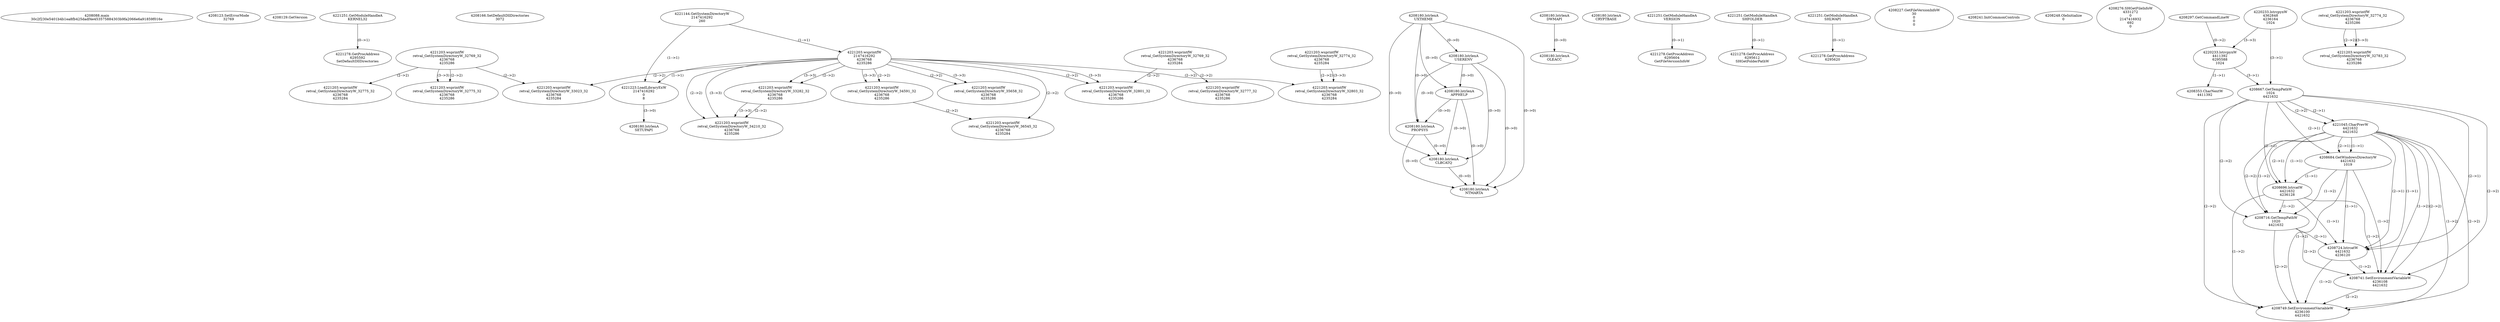 // Global SCDG with merge call
digraph {
	0 [label="4208088.main
30c2f230e5401b4b1ea8fb425dadf4e453575884303b9fa2066e6a91859f016e"]
	1 [label="4208123.SetErrorMode
32769"]
	2 [label="4208129.GetVersion
"]
	3 [label="4221251.GetModuleHandleA
KERNEL32"]
	4 [label="4221278.GetProcAddress
6295592
SetDefaultDllDirectories"]
	3 -> 4 [label="(0-->1)"]
	5 [label="4208166.SetDefaultDllDirectories
3072"]
	6 [label="4221144.GetSystemDirectoryW
2147416292
260"]
	7 [label="4221203.wsprintfW
2147416292
4236768
4235286"]
	6 -> 7 [label="(1-->1)"]
	8 [label="4221223.LoadLibraryExW
2147416292
0
8"]
	6 -> 8 [label="(1-->1)"]
	7 -> 8 [label="(1-->1)"]
	9 [label="4208180.lstrlenA
UXTHEME"]
	10 [label="4208180.lstrlenA
USERENV"]
	9 -> 10 [label="(0-->0)"]
	11 [label="4208180.lstrlenA
SETUPAPI"]
	8 -> 11 [label="(3-->0)"]
	12 [label="4208180.lstrlenA
APPHELP"]
	9 -> 12 [label="(0-->0)"]
	10 -> 12 [label="(0-->0)"]
	13 [label="4208180.lstrlenA
PROPSYS"]
	9 -> 13 [label="(0-->0)"]
	10 -> 13 [label="(0-->0)"]
	12 -> 13 [label="(0-->0)"]
	14 [label="4208180.lstrlenA
DWMAPI"]
	15 [label="4208180.lstrlenA
CRYPTBASE"]
	16 [label="4208180.lstrlenA
OLEACC"]
	14 -> 16 [label="(0-->0)"]
	17 [label="4208180.lstrlenA
CLBCATQ"]
	9 -> 17 [label="(0-->0)"]
	10 -> 17 [label="(0-->0)"]
	12 -> 17 [label="(0-->0)"]
	13 -> 17 [label="(0-->0)"]
	18 [label="4221203.wsprintfW
retval_GetSystemDirectoryW_34591_32
4236768
4235286"]
	7 -> 18 [label="(2-->2)"]
	7 -> 18 [label="(3-->3)"]
	19 [label="4221203.wsprintfW
retval_GetSystemDirectoryW_36545_32
4236768
4235284"]
	7 -> 19 [label="(2-->2)"]
	18 -> 19 [label="(2-->2)"]
	20 [label="4208180.lstrlenA
NTMARTA"]
	9 -> 20 [label="(0-->0)"]
	10 -> 20 [label="(0-->0)"]
	12 -> 20 [label="(0-->0)"]
	13 -> 20 [label="(0-->0)"]
	17 -> 20 [label="(0-->0)"]
	21 [label="4221251.GetModuleHandleA
VERSION"]
	22 [label="4221278.GetProcAddress
6295604
GetFileVersionInfoW"]
	21 -> 22 [label="(0-->1)"]
	23 [label="4221251.GetModuleHandleA
SHFOLDER"]
	24 [label="4221278.GetProcAddress
6295612
SHGetFolderPathW"]
	23 -> 24 [label="(0-->1)"]
	25 [label="4221203.wsprintfW
retval_GetSystemDirectoryW_32769_32
4236768
4235284"]
	26 [label="4221251.GetModuleHandleA
SHLWAPI"]
	27 [label="4221278.GetProcAddress
6295620
"]
	26 -> 27 [label="(0-->1)"]
	28 [label="4208227.GetFileVersionInfoW
30
0
0
0"]
	29 [label="4208241.InitCommonControls
"]
	30 [label="4208248.OleInitialize
0"]
	31 [label="4208276.SHGetFileInfoW
4331272
0
2147416932
692
0"]
	32 [label="4220233.lstrcpynW
4362848
4236164
1024"]
	33 [label="4208297.GetCommandLineW
"]
	34 [label="4220233.lstrcpynW
4411392
6295588
1024"]
	33 -> 34 [label="(0-->2)"]
	32 -> 34 [label="(3-->3)"]
	35 [label="4208353.CharNextW
4411392"]
	34 -> 35 [label="(1-->1)"]
	36 [label="4208667.GetTempPathW
1024
4421632"]
	32 -> 36 [label="(3-->1)"]
	34 -> 36 [label="(3-->1)"]
	37 [label="4221045.CharPrevW
4421632
4421632"]
	36 -> 37 [label="(2-->1)"]
	36 -> 37 [label="(2-->2)"]
	38 [label="4208684.GetWindowsDirectoryW
4421632
1019"]
	36 -> 38 [label="(2-->1)"]
	37 -> 38 [label="(1-->1)"]
	37 -> 38 [label="(2-->1)"]
	39 [label="4208696.lstrcatW
4421632
4236128"]
	36 -> 39 [label="(2-->1)"]
	37 -> 39 [label="(1-->1)"]
	37 -> 39 [label="(2-->1)"]
	38 -> 39 [label="(1-->1)"]
	40 [label="4208716.GetTempPathW
1020
4421632"]
	36 -> 40 [label="(2-->2)"]
	37 -> 40 [label="(1-->2)"]
	37 -> 40 [label="(2-->2)"]
	38 -> 40 [label="(1-->2)"]
	39 -> 40 [label="(1-->2)"]
	41 [label="4208724.lstrcatW
4421632
4236120"]
	36 -> 41 [label="(2-->1)"]
	37 -> 41 [label="(1-->1)"]
	37 -> 41 [label="(2-->1)"]
	38 -> 41 [label="(1-->1)"]
	39 -> 41 [label="(1-->1)"]
	40 -> 41 [label="(2-->1)"]
	42 [label="4208741.SetEnvironmentVariableW
4236108
4421632"]
	36 -> 42 [label="(2-->2)"]
	37 -> 42 [label="(1-->2)"]
	37 -> 42 [label="(2-->2)"]
	38 -> 42 [label="(1-->2)"]
	39 -> 42 [label="(1-->2)"]
	40 -> 42 [label="(2-->2)"]
	41 -> 42 [label="(1-->2)"]
	43 [label="4208749.SetEnvironmentVariableW
4236100
4421632"]
	36 -> 43 [label="(2-->2)"]
	37 -> 43 [label="(1-->2)"]
	37 -> 43 [label="(2-->2)"]
	38 -> 43 [label="(1-->2)"]
	39 -> 43 [label="(1-->2)"]
	40 -> 43 [label="(2-->2)"]
	41 -> 43 [label="(1-->2)"]
	42 -> 43 [label="(2-->2)"]
	44 [label="4221203.wsprintfW
retval_GetSystemDirectoryW_32769_32
4236768
4235286"]
	45 [label="4221203.wsprintfW
retval_GetSystemDirectoryW_33023_32
4236768
4235284"]
	7 -> 45 [label="(2-->2)"]
	44 -> 45 [label="(2-->2)"]
	46 [label="4221203.wsprintfW
retval_GetSystemDirectoryW_35658_32
4236768
4235286"]
	7 -> 46 [label="(2-->2)"]
	7 -> 46 [label="(3-->3)"]
	47 [label="4221203.wsprintfW
retval_GetSystemDirectoryW_33282_32
4236768
4235286"]
	7 -> 47 [label="(2-->2)"]
	7 -> 47 [label="(3-->3)"]
	48 [label="4221203.wsprintfW
retval_GetSystemDirectoryW_34210_32
4236768
4235286"]
	7 -> 48 [label="(2-->2)"]
	47 -> 48 [label="(2-->2)"]
	7 -> 48 [label="(3-->3)"]
	47 -> 48 [label="(3-->3)"]
	49 [label="4221203.wsprintfW
retval_GetSystemDirectoryW_32777_32
4236768
4235286"]
	25 -> 49 [label="(2-->2)"]
	50 [label="4221203.wsprintfW
retval_GetSystemDirectoryW_32775_32
4236768
4235286"]
	44 -> 50 [label="(2-->2)"]
	44 -> 50 [label="(3-->3)"]
	51 [label="4221203.wsprintfW
retval_GetSystemDirectoryW_32774_32
4236768
4235286"]
	52 [label="4221203.wsprintfW
retval_GetSystemDirectoryW_32783_32
4236768
4235286"]
	51 -> 52 [label="(2-->2)"]
	51 -> 52 [label="(3-->3)"]
	53 [label="4221203.wsprintfW
retval_GetSystemDirectoryW_32801_32
4236768
4235286"]
	7 -> 53 [label="(2-->2)"]
	25 -> 53 [label="(2-->2)"]
	7 -> 53 [label="(3-->3)"]
	54 [label="4221203.wsprintfW
retval_GetSystemDirectoryW_32775_32
4236768
4235284"]
	44 -> 54 [label="(2-->2)"]
	55 [label="4221203.wsprintfW
retval_GetSystemDirectoryW_32774_32
4236768
4235284"]
	56 [label="4221203.wsprintfW
retval_GetSystemDirectoryW_32803_32
4236768
4235284"]
	7 -> 56 [label="(2-->2)"]
	55 -> 56 [label="(2-->2)"]
	55 -> 56 [label="(3-->3)"]
}

